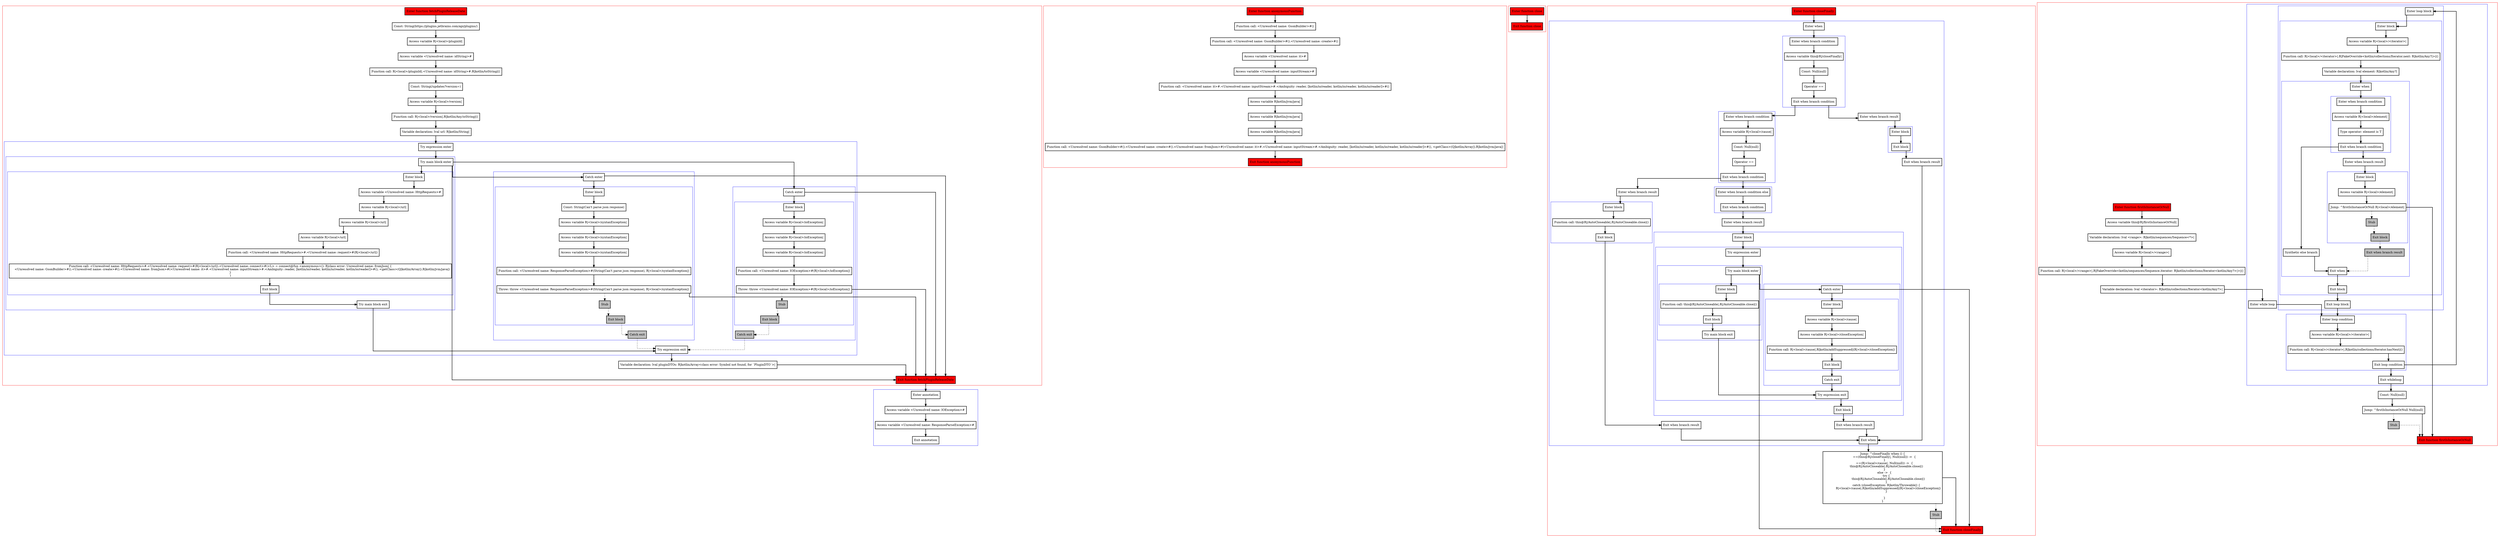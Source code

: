 digraph complex_kt {
  graph [splines=ortho nodesep=3]
  node [shape=box penwidth=2]
  edge [penwidth=2]

  subgraph cluster_0 {
    color=red
    0 [label="Enter function fetchPluginReleaseDate" style="filled" fillcolor=red];
    1 [label="Const: String(https://plugins.jetbrains.com/api/plugins/)"];
    2 [label="Access variable R|<local>/pluginId|"];
    3 [label="Access variable <Unresolved name: idString>#"];
    4 [label="Function call: R|<local>/pluginId|.<Unresolved name: idString>#.R|kotlin/toString|()"];
    5 [label="Const: String(/updates?version=)"];
    6 [label="Access variable R|<local>/version|"];
    7 [label="Function call: R|<local>/version|.R|kotlin/Any.toString|()"];
    8 [label="Variable declaration: lval url: R|kotlin/String|"];
    subgraph cluster_1 {
      color=blue
      9 [label="Try expression enter"];
      subgraph cluster_2 {
        color=blue
        10 [label="Try main block enter"];
        subgraph cluster_3 {
          color=blue
          11 [label="Enter block"];
          12 [label="Access variable <Unresolved name: HttpRequests>#"];
          13 [label="Access variable R|<local>/url|"];
          14 [label="Access variable R|<local>/url|"];
          15 [label="Access variable R|<local>/url|"];
          16 [label="Function call: <Unresolved name: HttpRequests>#.<Unresolved name: request>#(R|<local>/url|)"];
          17 [label="Function call: <Unresolved name: HttpRequests>#.<Unresolved name: request>#(R|<local>/url|).<Unresolved name: connect>#(<L> = connect@fun <anonymous>(): R|class error: Unresolved name: fromJson| {
    <Unresolved name: GsonBuilder>#().<Unresolved name: create>#().<Unresolved name: fromJson>#(<Unresolved name: it>#.<Unresolved name: inputStream>#.<Ambiguity: reader, [kotlin/io/reader, kotlin/io/reader, kotlin/io/reader]>#(), <getClass>(Q|kotlin/Array|).R|kotlin/jvm/java|)
}
)"];
          18 [label="Exit block"];
        }
        19 [label="Try main block exit"];
      }
      subgraph cluster_4 {
        color=blue
        20 [label="Catch enter"];
        subgraph cluster_5 {
          color=blue
          21 [label="Enter block"];
          22 [label="Const: String(Can't parse json response)"];
          23 [label="Access variable R|<local>/syntaxException|"];
          24 [label="Access variable R|<local>/syntaxException|"];
          25 [label="Access variable R|<local>/syntaxException|"];
          26 [label="Function call: <Unresolved name: ResponseParseException>#(String(Can't parse json response), R|<local>/syntaxException|)"];
          27 [label="Throw: throw <Unresolved name: ResponseParseException>#(String(Can't parse json response), R|<local>/syntaxException|)"];
          28 [label="Stub" style="filled" fillcolor=gray];
          29 [label="Exit block" style="filled" fillcolor=gray];
        }
        30 [label="Catch exit" style="filled" fillcolor=gray];
      }
      subgraph cluster_6 {
        color=blue
        31 [label="Catch enter"];
        subgraph cluster_7 {
          color=blue
          32 [label="Enter block"];
          33 [label="Access variable R|<local>/ioException|"];
          34 [label="Access variable R|<local>/ioException|"];
          35 [label="Access variable R|<local>/ioException|"];
          36 [label="Function call: <Unresolved name: IOException>#(R|<local>/ioException|)"];
          37 [label="Throw: throw <Unresolved name: IOException>#(R|<local>/ioException|)"];
          38 [label="Stub" style="filled" fillcolor=gray];
          39 [label="Exit block" style="filled" fillcolor=gray];
        }
        40 [label="Catch exit" style="filled" fillcolor=gray];
      }
      41 [label="Try expression exit"];
    }
    42 [label="Variable declaration: lval pluginDTOs: R|kotlin/Array<class error: Symbol not found, for `PluginDTO`>|"];
    43 [label="Exit function fetchPluginReleaseDate" style="filled" fillcolor=red];
  }
  subgraph cluster_8 {
    color=blue
    44 [label="Enter annotation"];
    45 [label="Access variable <Unresolved name: IOException>#"];
    46 [label="Access variable <Unresolved name: ResponseParseException>#"];
    47 [label="Exit annotation"];
  }

  0 -> {1};
  1 -> {2};
  2 -> {3};
  3 -> {4};
  4 -> {5};
  5 -> {6};
  6 -> {7};
  7 -> {8};
  8 -> {9};
  9 -> {10};
  10 -> {43 31 20 11};
  11 -> {12};
  12 -> {13};
  13 -> {14};
  14 -> {15};
  15 -> {16};
  16 -> {17};
  17 -> {18};
  18 -> {19};
  19 -> {41};
  20 -> {43 21};
  21 -> {22};
  22 -> {23};
  23 -> {24};
  24 -> {25};
  25 -> {26};
  26 -> {27};
  27 -> {43};
  27 -> {28} [style=dotted];
  28 -> {29} [style=dotted];
  29 -> {30} [style=dotted];
  30 -> {41} [style=dotted];
  31 -> {43 32};
  32 -> {33};
  33 -> {34};
  34 -> {35};
  35 -> {36};
  36 -> {37};
  37 -> {43};
  37 -> {38} [style=dotted];
  38 -> {39} [style=dotted];
  39 -> {40} [style=dotted];
  40 -> {41} [style=dotted];
  41 -> {42};
  42 -> {43};
  43 -> {44};
  44 -> {45};
  45 -> {46};
  46 -> {47};

  subgraph cluster_9 {
    color=red
    48 [label="Enter function anonymousFunction" style="filled" fillcolor=red];
    49 [label="Function call: <Unresolved name: GsonBuilder>#()"];
    50 [label="Function call: <Unresolved name: GsonBuilder>#().<Unresolved name: create>#()"];
    51 [label="Access variable <Unresolved name: it>#"];
    52 [label="Access variable <Unresolved name: inputStream>#"];
    53 [label="Function call: <Unresolved name: it>#.<Unresolved name: inputStream>#.<Ambiguity: reader, [kotlin/io/reader, kotlin/io/reader, kotlin/io/reader]>#()"];
    54 [label="Access variable R|kotlin/jvm/java|"];
    55 [label="Access variable R|kotlin/jvm/java|"];
    56 [label="Access variable R|kotlin/jvm/java|"];
    57 [label="Function call: <Unresolved name: GsonBuilder>#().<Unresolved name: create>#().<Unresolved name: fromJson>#(<Unresolved name: it>#.<Unresolved name: inputStream>#.<Ambiguity: reader, [kotlin/io/reader, kotlin/io/reader, kotlin/io/reader]>#(), <getClass>(Q|kotlin/Array|).R|kotlin/jvm/java|)"];
    58 [label="Exit function anonymousFunction" style="filled" fillcolor=red];
  }

  48 -> {49};
  49 -> {50};
  50 -> {51};
  51 -> {52};
  52 -> {53};
  53 -> {54};
  54 -> {55};
  55 -> {56};
  56 -> {57};
  57 -> {58};

  subgraph cluster_10 {
    color=red
    59 [label="Enter function close" style="filled" fillcolor=red];
    60 [label="Exit function close" style="filled" fillcolor=red];
  }

  59 -> {60};

  subgraph cluster_11 {
    color=red
    61 [label="Enter function closeFinally" style="filled" fillcolor=red];
    subgraph cluster_12 {
      color=blue
      62 [label="Enter when"];
      subgraph cluster_13 {
        color=blue
        63 [label="Enter when branch condition "];
        64 [label="Access variable this@R|/closeFinally|"];
        65 [label="Const: Null(null)"];
        66 [label="Operator =="];
        67 [label="Exit when branch condition"];
      }
      subgraph cluster_14 {
        color=blue
        68 [label="Enter when branch condition "];
        69 [label="Access variable R|<local>/cause|"];
        70 [label="Const: Null(null)"];
        71 [label="Operator =="];
        72 [label="Exit when branch condition"];
      }
      subgraph cluster_15 {
        color=blue
        73 [label="Enter when branch condition else"];
        74 [label="Exit when branch condition"];
      }
      75 [label="Enter when branch result"];
      subgraph cluster_16 {
        color=blue
        76 [label="Enter block"];
        subgraph cluster_17 {
          color=blue
          77 [label="Try expression enter"];
          subgraph cluster_18 {
            color=blue
            78 [label="Try main block enter"];
            subgraph cluster_19 {
              color=blue
              79 [label="Enter block"];
              80 [label="Function call: this@R|/AutoCloseable|.R|/AutoCloseable.close|()"];
              81 [label="Exit block"];
            }
            82 [label="Try main block exit"];
          }
          subgraph cluster_20 {
            color=blue
            83 [label="Catch enter"];
            subgraph cluster_21 {
              color=blue
              84 [label="Enter block"];
              85 [label="Access variable R|<local>/cause|"];
              86 [label="Access variable R|<local>/closeException|"];
              87 [label="Function call: R|<local>/cause|.R|kotlin/addSuppressed|(R|<local>/closeException|)"];
              88 [label="Exit block"];
            }
            89 [label="Catch exit"];
          }
          90 [label="Try expression exit"];
        }
        91 [label="Exit block"];
      }
      92 [label="Exit when branch result"];
      93 [label="Enter when branch result"];
      subgraph cluster_22 {
        color=blue
        94 [label="Enter block"];
        95 [label="Function call: this@R|/AutoCloseable|.R|/AutoCloseable.close|()"];
        96 [label="Exit block"];
      }
      97 [label="Exit when branch result"];
      98 [label="Enter when branch result"];
      subgraph cluster_23 {
        color=blue
        99 [label="Enter block"];
        100 [label="Exit block"];
      }
      101 [label="Exit when branch result"];
      102 [label="Exit when"];
    }
    103 [label="Jump: ^closeFinally when () {
    ==(this@R|/closeFinally|, Null(null)) ->  {
    }
    ==(R|<local>/cause|, Null(null)) ->  {
        this@R|/AutoCloseable|.R|/AutoCloseable.close|()
    }
    else ->  {
        try {
            this@R|/AutoCloseable|.R|/AutoCloseable.close|()
        }
        catch (closeException: R|kotlin/Throwable|) {
            R|<local>/cause|.R|kotlin/addSuppressed|(R|<local>/closeException|)
        }

    }
}
"];
    104 [label="Stub" style="filled" fillcolor=gray];
    105 [label="Exit function closeFinally" style="filled" fillcolor=red];
  }

  61 -> {62};
  62 -> {63};
  63 -> {64};
  64 -> {65};
  65 -> {66};
  66 -> {67};
  67 -> {98 68};
  68 -> {69};
  69 -> {70};
  70 -> {71};
  71 -> {72};
  72 -> {93 73};
  73 -> {74};
  74 -> {75};
  75 -> {76};
  76 -> {77};
  77 -> {78};
  78 -> {105 83 79};
  79 -> {80};
  80 -> {81};
  81 -> {82};
  82 -> {90};
  83 -> {105 84};
  84 -> {85};
  85 -> {86};
  86 -> {87};
  87 -> {88};
  88 -> {89};
  89 -> {90};
  90 -> {91};
  91 -> {92};
  92 -> {102};
  93 -> {94};
  94 -> {95};
  95 -> {96};
  96 -> {97};
  97 -> {102};
  98 -> {99};
  99 -> {100};
  100 -> {101};
  101 -> {102};
  102 -> {103};
  103 -> {105};
  103 -> {104} [style=dotted];
  104 -> {105} [style=dotted];

  subgraph cluster_24 {
    color=red
    106 [label="Enter function firstIsInstanceOrNull" style="filled" fillcolor=red];
    107 [label="Access variable this@R|/firstIsInstanceOrNull|"];
    108 [label="Variable declaration: lval <range>: R|kotlin/sequences/Sequence<*>|"];
    109 [label="Access variable R|<local>/<range>|"];
    110 [label="Function call: R|<local>/<range>|.R|FakeOverride<kotlin/sequences/Sequence.iterator: R|kotlin/collections/Iterator<kotlin/Any?>|>|()"];
    111 [label="Variable declaration: lval <iterator>: R|kotlin/collections/Iterator<kotlin/Any?>|"];
    subgraph cluster_25 {
      color=blue
      112 [label="Enter while loop"];
      subgraph cluster_26 {
        color=blue
        113 [label="Enter loop condition"];
        114 [label="Access variable R|<local>/<iterator>|"];
        115 [label="Function call: R|<local>/<iterator>|.R|kotlin/collections/Iterator.hasNext|()"];
        116 [label="Exit loop condition"];
      }
      subgraph cluster_27 {
        color=blue
        117 [label="Enter loop block"];
        subgraph cluster_28 {
          color=blue
          118 [label="Enter block"];
          119 [label="Access variable R|<local>/<iterator>|"];
          120 [label="Function call: R|<local>/<iterator>|.R|FakeOverride<kotlin/collections/Iterator.next: R|kotlin/Any?|>|()"];
          121 [label="Variable declaration: lval element: R|kotlin/Any?|"];
          subgraph cluster_29 {
            color=blue
            122 [label="Enter when"];
            subgraph cluster_30 {
              color=blue
              123 [label="Enter when branch condition "];
              124 [label="Access variable R|<local>/element|"];
              125 [label="Type operator: element is T"];
              126 [label="Exit when branch condition"];
            }
            127 [label="Synthetic else branch"];
            128 [label="Enter when branch result"];
            subgraph cluster_31 {
              color=blue
              129 [label="Enter block"];
              130 [label="Access variable R|<local>/element|"];
              131 [label="Jump: ^firstIsInstanceOrNull R|<local>/element|"];
              132 [label="Stub" style="filled" fillcolor=gray];
              133 [label="Exit block" style="filled" fillcolor=gray];
            }
            134 [label="Exit when branch result" style="filled" fillcolor=gray];
            135 [label="Exit when"];
          }
          136 [label="Exit block"];
        }
        137 [label="Exit loop block"];
      }
      138 [label="Exit whileloop"];
    }
    139 [label="Const: Null(null)"];
    140 [label="Jump: ^firstIsInstanceOrNull Null(null)"];
    141 [label="Stub" style="filled" fillcolor=gray];
    142 [label="Exit function firstIsInstanceOrNull" style="filled" fillcolor=red];
  }

  106 -> {107};
  107 -> {108};
  108 -> {109};
  109 -> {110};
  110 -> {111};
  111 -> {112};
  112 -> {113};
  113 -> {114};
  114 -> {115};
  115 -> {116};
  116 -> {138 117};
  117 -> {118};
  118 -> {119};
  119 -> {120};
  120 -> {121};
  121 -> {122};
  122 -> {123};
  123 -> {124};
  124 -> {125};
  125 -> {126};
  126 -> {128 127};
  127 -> {135};
  128 -> {129};
  129 -> {130};
  130 -> {131};
  131 -> {142};
  131 -> {132} [style=dotted];
  132 -> {133} [style=dotted];
  133 -> {134} [style=dotted];
  134 -> {135} [style=dotted];
  135 -> {136};
  136 -> {137};
  137 -> {113};
  138 -> {139};
  139 -> {140};
  140 -> {142};
  140 -> {141} [style=dotted];
  141 -> {142} [style=dotted];

}
